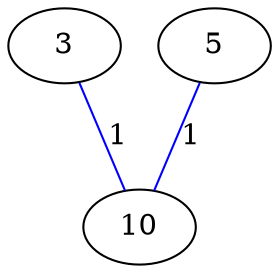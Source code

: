 graph G {
	0 [label="3"];
	1 [label="5"];
	2 [label="10"];
	0 -- 2 [label="1", color=blue];
	1 -- 2 [label="1", color=blue];
}